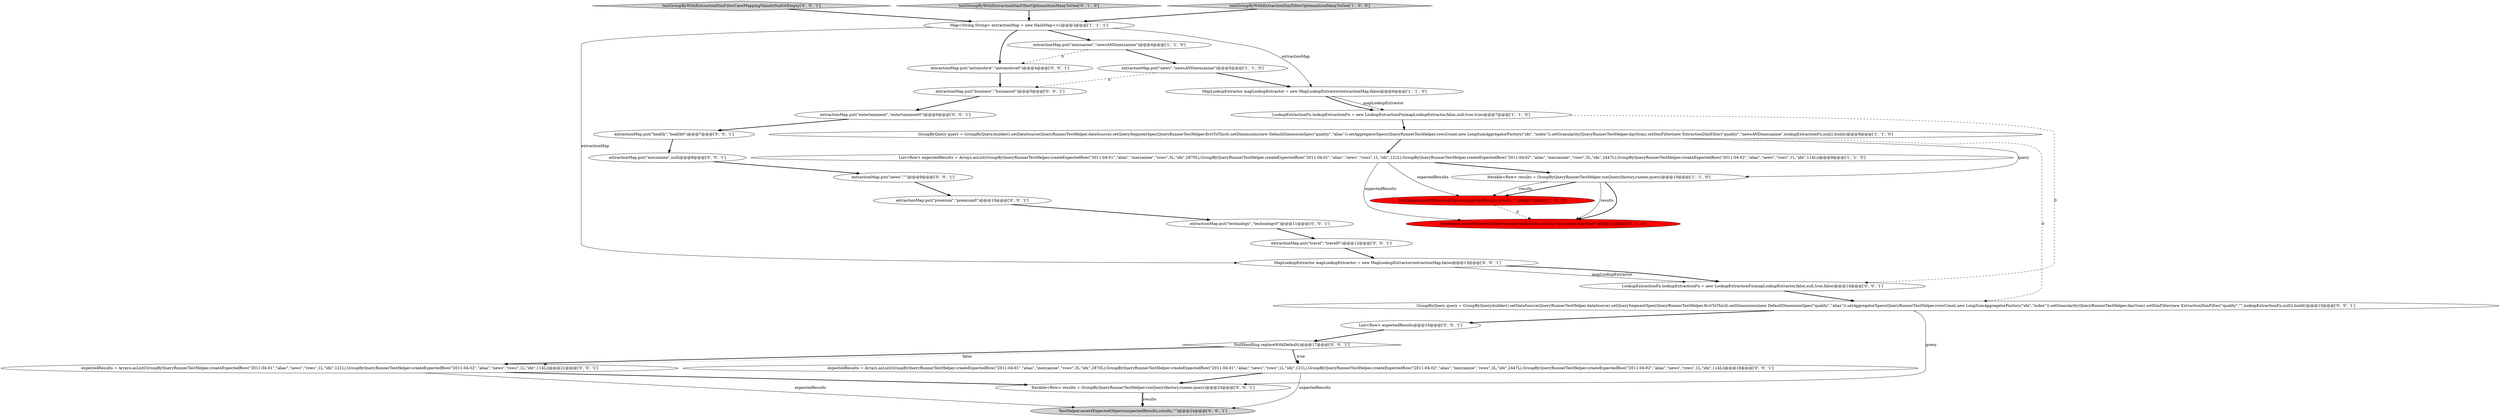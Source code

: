 digraph {
8 [style = filled, label = "LookupExtractionFn lookupExtractionFn = new LookupExtractionFn(mapLookupExtractor,false,null,true,true)@@@7@@@['1', '1', '0']", fillcolor = white, shape = ellipse image = "AAA0AAABBB1BBB"];
4 [style = filled, label = "GroupByQuery query = GroupByQuery.builder().setDataSource(QueryRunnerTestHelper.dataSource).setQuerySegmentSpec(QueryRunnerTestHelper.firstToThird).setDimensions(new DefaultDimensionSpec(\"quality\",\"alias\")).setAggregatorSpecs(QueryRunnerTestHelper.rowsCount,new LongSumAggregatorFactory(\"idx\",\"index\")).setGranularity(QueryRunnerTestHelper.dayGran).setDimFilter(new ExtractionDimFilter(\"quality\",\"newsANDmezzanine\",lookupExtractionFn,null)).build()@@@8@@@['1', '1', '0']", fillcolor = white, shape = ellipse image = "AAA0AAABBB1BBB"];
23 [style = filled, label = "expectedResults = Arrays.asList(GroupByQueryRunnerTestHelper.createExpectedRow(\"2011-04-01\",\"alias\",\"mezzanine\",\"rows\",3L,\"idx\",2870L),GroupByQueryRunnerTestHelper.createExpectedRow(\"2011-04-01\",\"alias\",\"news\",\"rows\",1L,\"idx\",121L),GroupByQueryRunnerTestHelper.createExpectedRow(\"2011-04-02\",\"alias\",\"mezzanine\",\"rows\",3L,\"idx\",2447L),GroupByQueryRunnerTestHelper.createExpectedRow(\"2011-04-02\",\"alias\",\"news\",\"rows\",1L,\"idx\",114L))@@@18@@@['0', '0', '1']", fillcolor = white, shape = ellipse image = "AAA0AAABBB3BBB"];
21 [style = filled, label = "NullHandling.replaceWithDefault()@@@17@@@['0', '0', '1']", fillcolor = white, shape = diamond image = "AAA0AAABBB3BBB"];
27 [style = filled, label = "List<Row> expectedResults@@@16@@@['0', '0', '1']", fillcolor = white, shape = ellipse image = "AAA0AAABBB3BBB"];
25 [style = filled, label = "extractionMap.put(\"business\",\"business0\")@@@5@@@['0', '0', '1']", fillcolor = white, shape = ellipse image = "AAA0AAABBB3BBB"];
26 [style = filled, label = "GroupByQuery query = GroupByQuery.builder().setDataSource(QueryRunnerTestHelper.dataSource).setQuerySegmentSpec(QueryRunnerTestHelper.firstToThird).setDimensions(new DefaultDimensionSpec(\"quality\",\"alias\")).setAggregatorSpecs(QueryRunnerTestHelper.rowsCount,new LongSumAggregatorFactory(\"idx\",\"index\")).setGranularity(QueryRunnerTestHelper.dayGran).setDimFilter(new ExtractionDimFilter(\"quality\",\"\",lookupExtractionFn,null)).build()@@@15@@@['0', '0', '1']", fillcolor = white, shape = ellipse image = "AAA0AAABBB3BBB"];
19 [style = filled, label = "MapLookupExtractor mapLookupExtractor = new MapLookupExtractor(extractionMap,false)@@@13@@@['0', '0', '1']", fillcolor = white, shape = ellipse image = "AAA0AAABBB3BBB"];
16 [style = filled, label = "extractionMap.put(\"health\",\"health0\")@@@7@@@['0', '0', '1']", fillcolor = white, shape = ellipse image = "AAA0AAABBB3BBB"];
0 [style = filled, label = "Map<String,String> extractionMap = new HashMap<>()@@@3@@@['1', '1', '1']", fillcolor = white, shape = ellipse image = "AAA0AAABBB1BBB"];
30 [style = filled, label = "extractionMap.put(\"technology\",\"technology0\")@@@11@@@['0', '0', '1']", fillcolor = white, shape = ellipse image = "AAA0AAABBB3BBB"];
3 [style = filled, label = "extractionMap.put(\"mezzanine\",\"newsANDmezzanine\")@@@4@@@['1', '1', '0']", fillcolor = white, shape = ellipse image = "AAA0AAABBB1BBB"];
7 [style = filled, label = "TestHelper.assertExpectedObjects(expectedResults,results,\"\")@@@11@@@['1', '0', '0']", fillcolor = red, shape = ellipse image = "AAA1AAABBB1BBB"];
13 [style = filled, label = "extractionMap.put(\"premium\",\"premium0\")@@@10@@@['0', '0', '1']", fillcolor = white, shape = ellipse image = "AAA0AAABBB3BBB"];
1 [style = filled, label = "Iterable<Row> results = GroupByQueryRunnerTestHelper.runQuery(factory,runner,query)@@@10@@@['1', '1', '0']", fillcolor = white, shape = ellipse image = "AAA0AAABBB1BBB"];
29 [style = filled, label = "Iterable<Row> results = GroupByQueryRunnerTestHelper.runQuery(factory,runner,query)@@@23@@@['0', '0', '1']", fillcolor = white, shape = ellipse image = "AAA0AAABBB3BBB"];
5 [style = filled, label = "MapLookupExtractor mapLookupExtractor = new MapLookupExtractor(extractionMap,false)@@@6@@@['1', '1', '0']", fillcolor = white, shape = ellipse image = "AAA0AAABBB1BBB"];
12 [style = filled, label = "extractionMap.put(\"mezzanine\",null)@@@8@@@['0', '0', '1']", fillcolor = white, shape = ellipse image = "AAA0AAABBB3BBB"];
20 [style = filled, label = "extractionMap.put(\"travel\",\"travel0\")@@@12@@@['0', '0', '1']", fillcolor = white, shape = ellipse image = "AAA0AAABBB3BBB"];
28 [style = filled, label = "extractionMap.put(\"automotive\",\"automotive0\")@@@4@@@['0', '0', '1']", fillcolor = white, shape = ellipse image = "AAA0AAABBB3BBB"];
15 [style = filled, label = "extractionMap.put(\"entertainment\",\"entertainment0\")@@@6@@@['0', '0', '1']", fillcolor = white, shape = ellipse image = "AAA0AAABBB3BBB"];
10 [style = filled, label = "TestHelper.assertExpectedObjects(expectedResults,results,\"extraction-dim-filter\")@@@11@@@['0', '1', '0']", fillcolor = red, shape = ellipse image = "AAA1AAABBB2BBB"];
14 [style = filled, label = "testGroupByWithExtractionDimFilterCaseMappingValueIsNullOrEmpty['0', '0', '1']", fillcolor = lightgray, shape = diamond image = "AAA0AAABBB3BBB"];
18 [style = filled, label = "extractionMap.put(\"news\",\"\")@@@9@@@['0', '0', '1']", fillcolor = white, shape = ellipse image = "AAA0AAABBB3BBB"];
11 [style = filled, label = "testGroupByWithExtractionDimFilterOptimazitionManyToOne['0', '1', '0']", fillcolor = lightgray, shape = diamond image = "AAA0AAABBB2BBB"];
22 [style = filled, label = "LookupExtractionFn lookupExtractionFn = new LookupExtractionFn(mapLookupExtractor,false,null,true,false)@@@14@@@['0', '0', '1']", fillcolor = white, shape = ellipse image = "AAA0AAABBB3BBB"];
9 [style = filled, label = "extractionMap.put(\"news\",\"newsANDmezzanine\")@@@5@@@['1', '1', '0']", fillcolor = white, shape = ellipse image = "AAA0AAABBB1BBB"];
17 [style = filled, label = "TestHelper.assertExpectedObjects(expectedResults,results,\"\")@@@24@@@['0', '0', '1']", fillcolor = lightgray, shape = ellipse image = "AAA0AAABBB3BBB"];
2 [style = filled, label = "testGroupByWithExtractionDimFilterOptimazitionManyToOne['1', '0', '0']", fillcolor = lightgray, shape = diamond image = "AAA0AAABBB1BBB"];
24 [style = filled, label = "expectedResults = Arrays.asList(GroupByQueryRunnerTestHelper.createExpectedRow(\"2011-04-01\",\"alias\",\"news\",\"rows\",1L,\"idx\",121L),GroupByQueryRunnerTestHelper.createExpectedRow(\"2011-04-02\",\"alias\",\"news\",\"rows\",1L,\"idx\",114L))@@@21@@@['0', '0', '1']", fillcolor = white, shape = ellipse image = "AAA0AAABBB3BBB"];
6 [style = filled, label = "List<Row> expectedResults = Arrays.asList(GroupByQueryRunnerTestHelper.createExpectedRow(\"2011-04-01\",\"alias\",\"mezzanine\",\"rows\",3L,\"idx\",2870L),GroupByQueryRunnerTestHelper.createExpectedRow(\"2011-04-01\",\"alias\",\"news\",\"rows\",1L,\"idx\",121L),GroupByQueryRunnerTestHelper.createExpectedRow(\"2011-04-02\",\"alias\",\"mezzanine\",\"rows\",3L,\"idx\",2447L),GroupByQueryRunnerTestHelper.createExpectedRow(\"2011-04-02\",\"alias\",\"news\",\"rows\",1L,\"idx\",114L))@@@9@@@['1', '1', '0']", fillcolor = white, shape = ellipse image = "AAA0AAABBB1BBB"];
0->3 [style = bold, label=""];
22->26 [style = bold, label=""];
5->8 [style = solid, label="mapLookupExtractor"];
5->8 [style = bold, label=""];
29->17 [style = bold, label=""];
3->28 [style = dashed, label="0"];
4->6 [style = bold, label=""];
30->20 [style = bold, label=""];
23->17 [style = solid, label="expectedResults"];
29->17 [style = solid, label="results"];
21->24 [style = bold, label=""];
24->29 [style = bold, label=""];
13->30 [style = bold, label=""];
4->26 [style = dashed, label="0"];
15->16 [style = bold, label=""];
1->10 [style = solid, label="results"];
21->24 [style = dotted, label="false"];
1->7 [style = bold, label=""];
0->19 [style = solid, label="extractionMap"];
6->10 [style = solid, label="expectedResults"];
23->29 [style = bold, label=""];
3->9 [style = bold, label=""];
8->22 [style = dashed, label="0"];
6->1 [style = bold, label=""];
0->5 [style = solid, label="extractionMap"];
26->27 [style = bold, label=""];
24->17 [style = solid, label="expectedResults"];
2->0 [style = bold, label=""];
11->0 [style = bold, label=""];
6->7 [style = solid, label="expectedResults"];
14->0 [style = bold, label=""];
21->23 [style = dotted, label="true"];
9->25 [style = dashed, label="0"];
12->18 [style = bold, label=""];
18->13 [style = bold, label=""];
26->29 [style = solid, label="query"];
9->5 [style = bold, label=""];
28->25 [style = bold, label=""];
25->15 [style = bold, label=""];
7->10 [style = dashed, label="0"];
8->4 [style = bold, label=""];
19->22 [style = solid, label="mapLookupExtractor"];
20->19 [style = bold, label=""];
1->10 [style = bold, label=""];
27->21 [style = bold, label=""];
19->22 [style = bold, label=""];
16->12 [style = bold, label=""];
1->7 [style = solid, label="results"];
4->1 [style = solid, label="query"];
0->28 [style = bold, label=""];
21->23 [style = bold, label=""];
}
